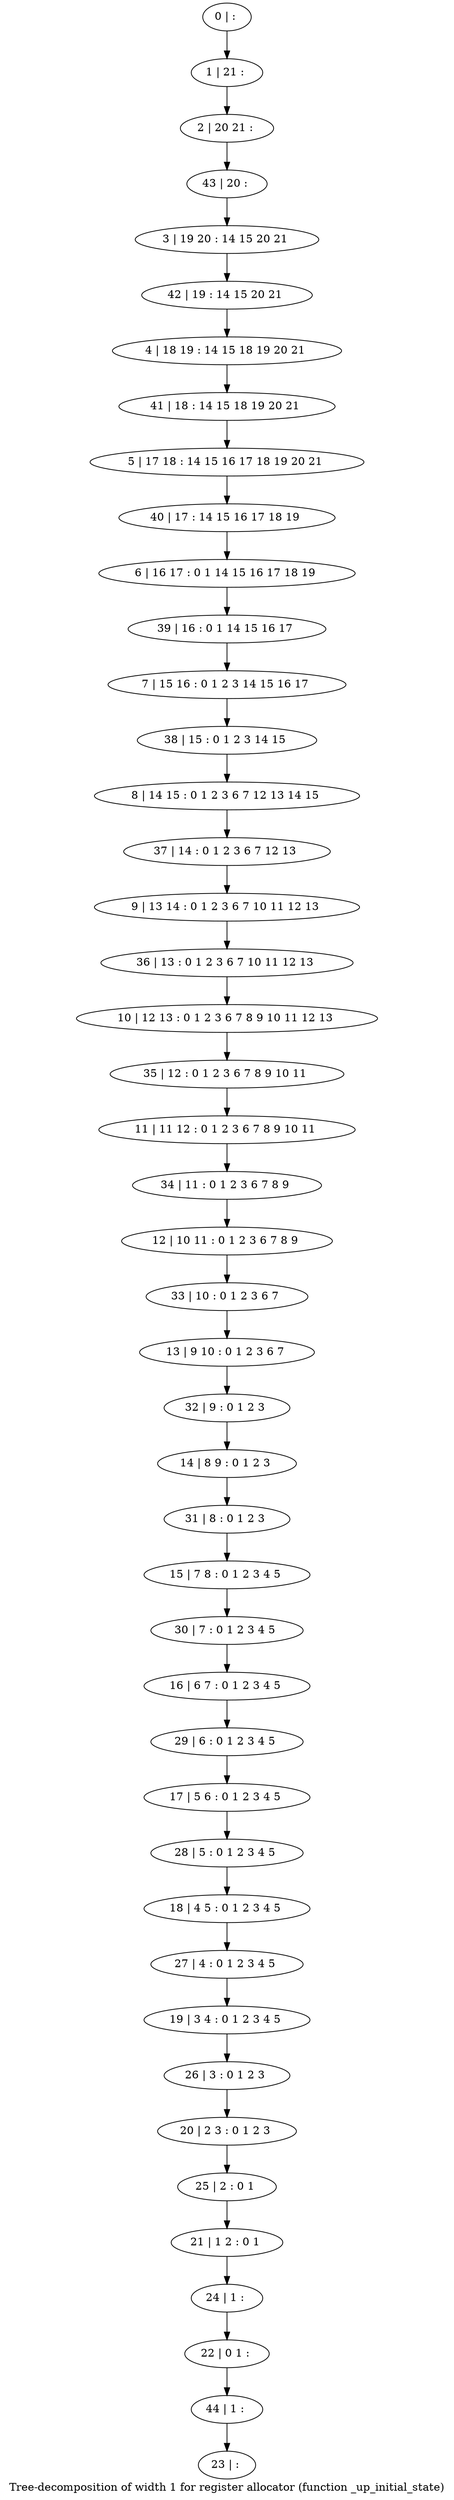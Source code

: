 digraph G {
graph [label="Tree-decomposition of width 1 for register allocator (function _up_initial_state)"]
0[label="0 | : "];
1[label="1 | 21 : "];
2[label="2 | 20 21 : "];
3[label="3 | 19 20 : 14 15 20 21 "];
4[label="4 | 18 19 : 14 15 18 19 20 21 "];
5[label="5 | 17 18 : 14 15 16 17 18 19 20 21 "];
6[label="6 | 16 17 : 0 1 14 15 16 17 18 19 "];
7[label="7 | 15 16 : 0 1 2 3 14 15 16 17 "];
8[label="8 | 14 15 : 0 1 2 3 6 7 12 13 14 15 "];
9[label="9 | 13 14 : 0 1 2 3 6 7 10 11 12 13 "];
10[label="10 | 12 13 : 0 1 2 3 6 7 8 9 10 11 12 13 "];
11[label="11 | 11 12 : 0 1 2 3 6 7 8 9 10 11 "];
12[label="12 | 10 11 : 0 1 2 3 6 7 8 9 "];
13[label="13 | 9 10 : 0 1 2 3 6 7 "];
14[label="14 | 8 9 : 0 1 2 3 "];
15[label="15 | 7 8 : 0 1 2 3 4 5 "];
16[label="16 | 6 7 : 0 1 2 3 4 5 "];
17[label="17 | 5 6 : 0 1 2 3 4 5 "];
18[label="18 | 4 5 : 0 1 2 3 4 5 "];
19[label="19 | 3 4 : 0 1 2 3 4 5 "];
20[label="20 | 2 3 : 0 1 2 3 "];
21[label="21 | 1 2 : 0 1 "];
22[label="22 | 0 1 : "];
23[label="23 | : "];
24[label="24 | 1 : "];
25[label="25 | 2 : 0 1 "];
26[label="26 | 3 : 0 1 2 3 "];
27[label="27 | 4 : 0 1 2 3 4 5 "];
28[label="28 | 5 : 0 1 2 3 4 5 "];
29[label="29 | 6 : 0 1 2 3 4 5 "];
30[label="30 | 7 : 0 1 2 3 4 5 "];
31[label="31 | 8 : 0 1 2 3 "];
32[label="32 | 9 : 0 1 2 3 "];
33[label="33 | 10 : 0 1 2 3 6 7 "];
34[label="34 | 11 : 0 1 2 3 6 7 8 9 "];
35[label="35 | 12 : 0 1 2 3 6 7 8 9 10 11 "];
36[label="36 | 13 : 0 1 2 3 6 7 10 11 12 13 "];
37[label="37 | 14 : 0 1 2 3 6 7 12 13 "];
38[label="38 | 15 : 0 1 2 3 14 15 "];
39[label="39 | 16 : 0 1 14 15 16 17 "];
40[label="40 | 17 : 14 15 16 17 18 19 "];
41[label="41 | 18 : 14 15 18 19 20 21 "];
42[label="42 | 19 : 14 15 20 21 "];
43[label="43 | 20 : "];
44[label="44 | 1 : "];
0->1 ;
1->2 ;
24->22 ;
21->24 ;
25->21 ;
20->25 ;
26->20 ;
19->26 ;
27->19 ;
18->27 ;
28->18 ;
17->28 ;
29->17 ;
16->29 ;
30->16 ;
15->30 ;
31->15 ;
14->31 ;
32->14 ;
13->32 ;
33->13 ;
12->33 ;
34->12 ;
11->34 ;
35->11 ;
10->35 ;
36->10 ;
9->36 ;
37->9 ;
8->37 ;
38->8 ;
7->38 ;
39->7 ;
6->39 ;
40->6 ;
5->40 ;
41->5 ;
4->41 ;
42->4 ;
3->42 ;
43->3 ;
2->43 ;
44->23 ;
22->44 ;
}
